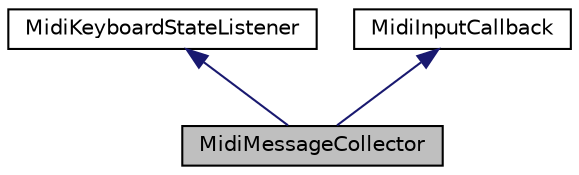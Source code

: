 digraph "MidiMessageCollector"
{
  bgcolor="transparent";
  edge [fontname="Helvetica",fontsize="10",labelfontname="Helvetica",labelfontsize="10"];
  node [fontname="Helvetica",fontsize="10",shape=record];
  Node0 [label="MidiMessageCollector",height=0.2,width=0.4,color="black", fillcolor="grey75", style="filled", fontcolor="black"];
  Node1 -> Node0 [dir="back",color="midnightblue",fontsize="10",style="solid",fontname="Helvetica"];
  Node1 [label="MidiKeyboardStateListener",height=0.2,width=0.4,color="black",URL="$classMidiKeyboardStateListener.html",tooltip="Receives events from a MidiKeyboardState object. "];
  Node2 -> Node0 [dir="back",color="midnightblue",fontsize="10",style="solid",fontname="Helvetica"];
  Node2 [label="MidiInputCallback",height=0.2,width=0.4,color="black",URL="$classMidiInputCallback.html",tooltip="Receives incoming messages from a physical MIDI input device. "];
}
